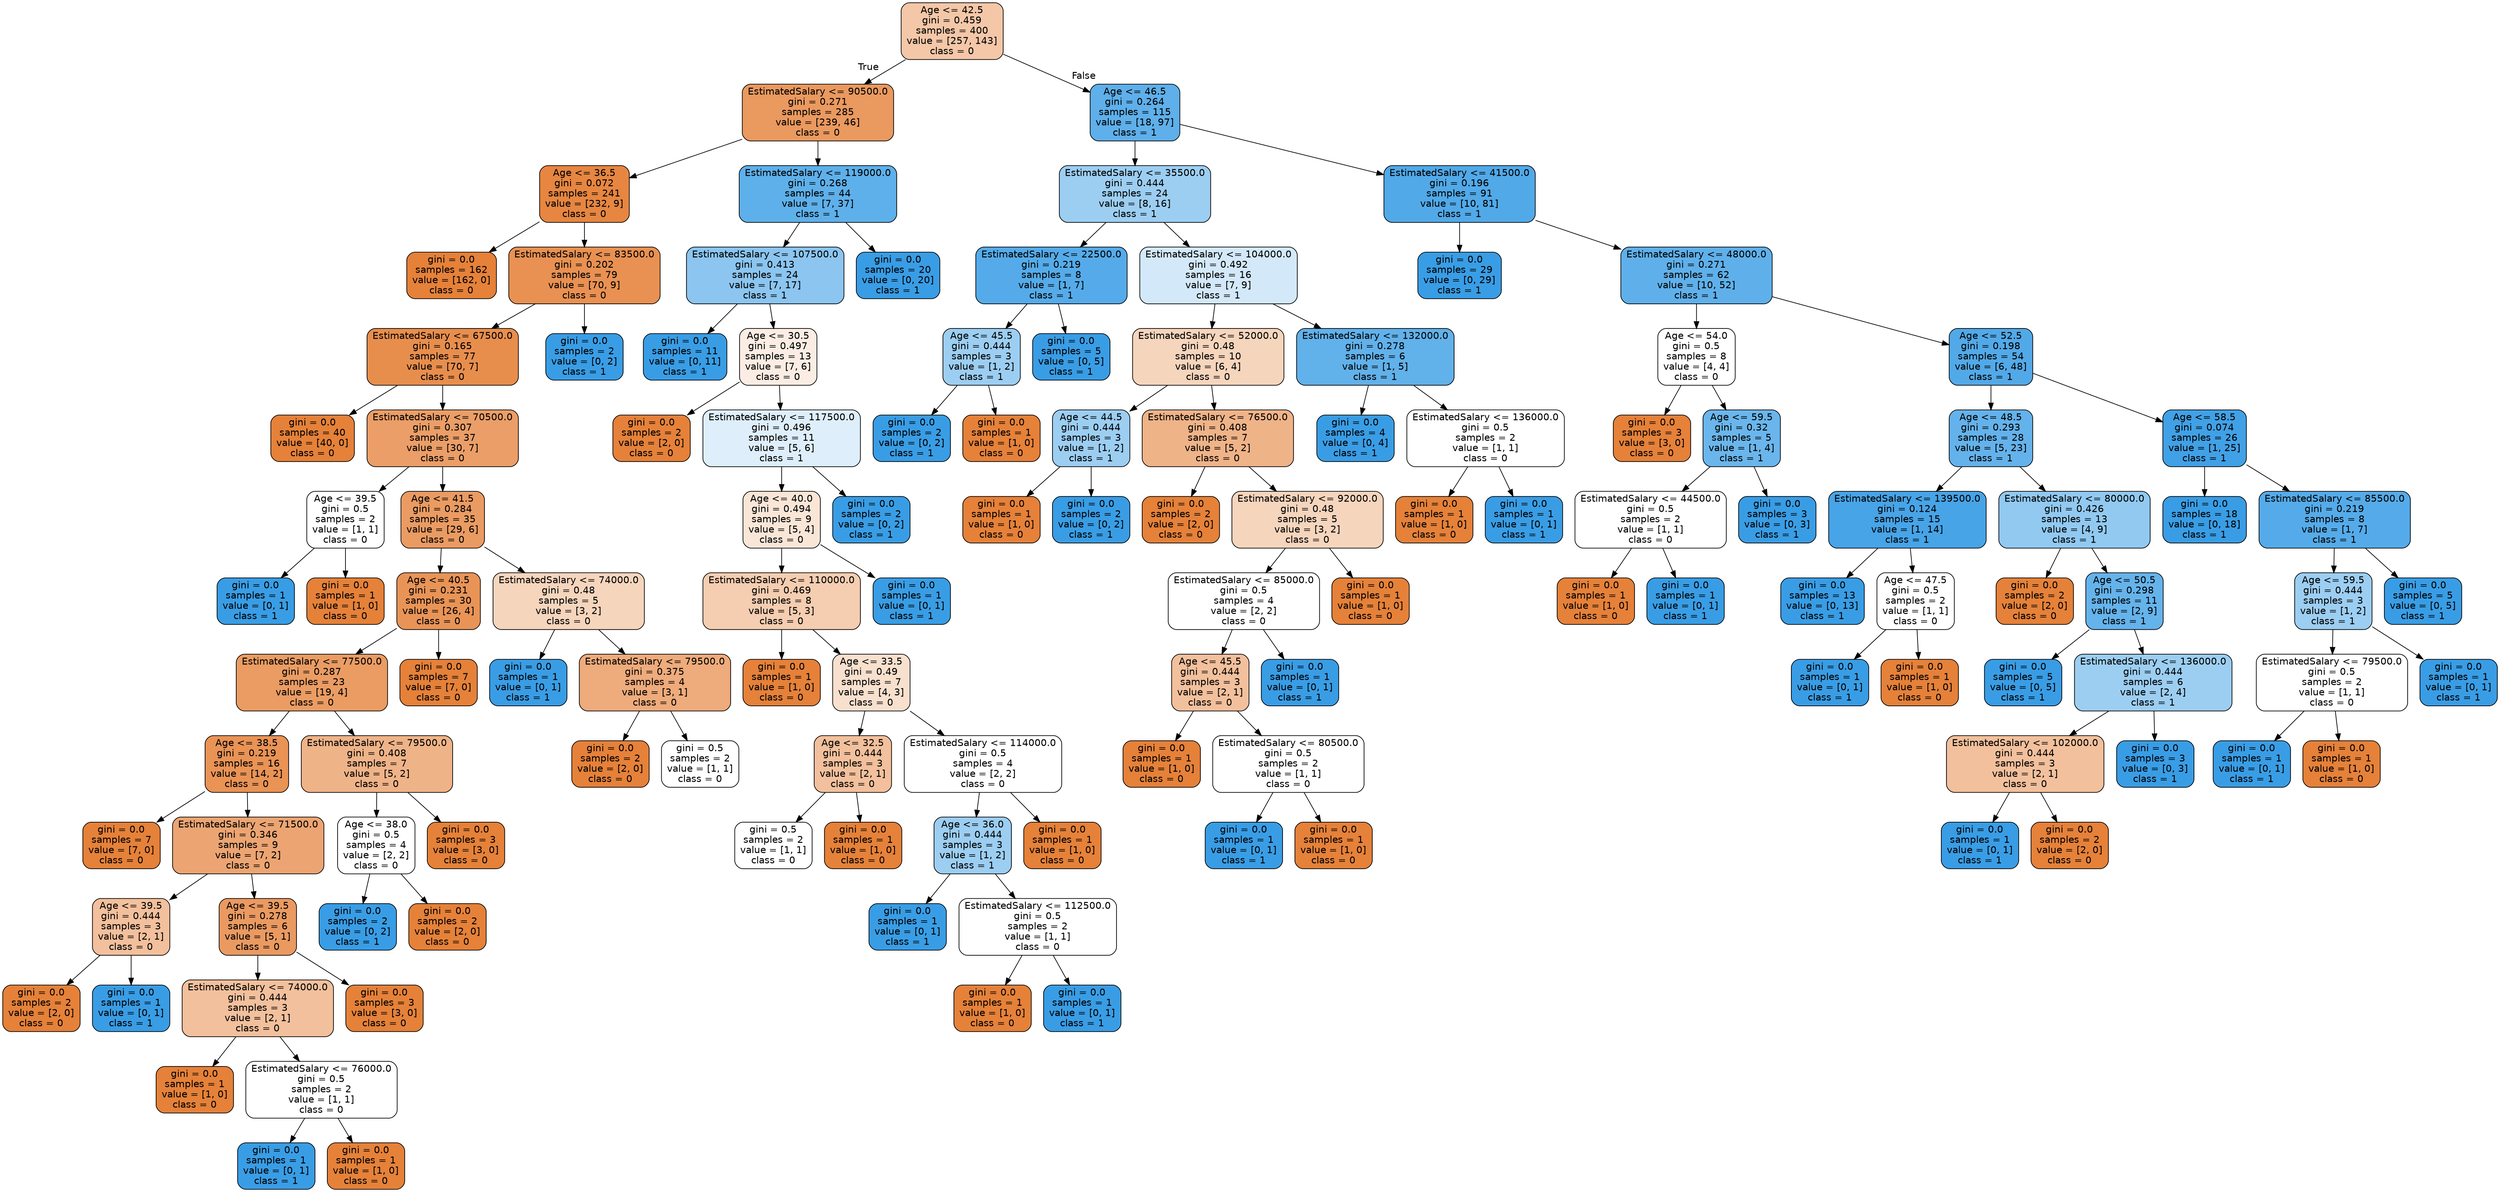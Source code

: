 digraph Tree {
node [shape=box, style="filled, rounded", color="black", fontname="helvetica"] ;
edge [fontname="helvetica"] ;
0 [label="Age <= 42.5\ngini = 0.459\nsamples = 400\nvalue = [257, 143]\nclass = 0", fillcolor="#f3c7a7"] ;
1 [label="EstimatedSalary <= 90500.0\ngini = 0.271\nsamples = 285\nvalue = [239, 46]\nclass = 0", fillcolor="#ea995f"] ;
0 -> 1 [labeldistance=2.5, labelangle=45, headlabel="True"] ;
2 [label="Age <= 36.5\ngini = 0.072\nsamples = 241\nvalue = [232, 9]\nclass = 0", fillcolor="#e68641"] ;
1 -> 2 ;
3 [label="gini = 0.0\nsamples = 162\nvalue = [162, 0]\nclass = 0", fillcolor="#e58139"] ;
2 -> 3 ;
4 [label="EstimatedSalary <= 83500.0\ngini = 0.202\nsamples = 79\nvalue = [70, 9]\nclass = 0", fillcolor="#e89152"] ;
2 -> 4 ;
5 [label="EstimatedSalary <= 67500.0\ngini = 0.165\nsamples = 77\nvalue = [70, 7]\nclass = 0", fillcolor="#e88e4d"] ;
4 -> 5 ;
6 [label="gini = 0.0\nsamples = 40\nvalue = [40, 0]\nclass = 0", fillcolor="#e58139"] ;
5 -> 6 ;
7 [label="EstimatedSalary <= 70500.0\ngini = 0.307\nsamples = 37\nvalue = [30, 7]\nclass = 0", fillcolor="#eb9e67"] ;
5 -> 7 ;
8 [label="Age <= 39.5\ngini = 0.5\nsamples = 2\nvalue = [1, 1]\nclass = 0", fillcolor="#ffffff"] ;
7 -> 8 ;
9 [label="gini = 0.0\nsamples = 1\nvalue = [0, 1]\nclass = 1", fillcolor="#399de5"] ;
8 -> 9 ;
10 [label="gini = 0.0\nsamples = 1\nvalue = [1, 0]\nclass = 0", fillcolor="#e58139"] ;
8 -> 10 ;
11 [label="Age <= 41.5\ngini = 0.284\nsamples = 35\nvalue = [29, 6]\nclass = 0", fillcolor="#ea9b62"] ;
7 -> 11 ;
12 [label="Age <= 40.5\ngini = 0.231\nsamples = 30\nvalue = [26, 4]\nclass = 0", fillcolor="#e99457"] ;
11 -> 12 ;
13 [label="EstimatedSalary <= 77500.0\ngini = 0.287\nsamples = 23\nvalue = [19, 4]\nclass = 0", fillcolor="#ea9c63"] ;
12 -> 13 ;
14 [label="Age <= 38.5\ngini = 0.219\nsamples = 16\nvalue = [14, 2]\nclass = 0", fillcolor="#e99355"] ;
13 -> 14 ;
15 [label="gini = 0.0\nsamples = 7\nvalue = [7, 0]\nclass = 0", fillcolor="#e58139"] ;
14 -> 15 ;
16 [label="EstimatedSalary <= 71500.0\ngini = 0.346\nsamples = 9\nvalue = [7, 2]\nclass = 0", fillcolor="#eca572"] ;
14 -> 16 ;
17 [label="Age <= 39.5\ngini = 0.444\nsamples = 3\nvalue = [2, 1]\nclass = 0", fillcolor="#f2c09c"] ;
16 -> 17 ;
18 [label="gini = 0.0\nsamples = 2\nvalue = [2, 0]\nclass = 0", fillcolor="#e58139"] ;
17 -> 18 ;
19 [label="gini = 0.0\nsamples = 1\nvalue = [0, 1]\nclass = 1", fillcolor="#399de5"] ;
17 -> 19 ;
20 [label="Age <= 39.5\ngini = 0.278\nsamples = 6\nvalue = [5, 1]\nclass = 0", fillcolor="#ea9a61"] ;
16 -> 20 ;
21 [label="EstimatedSalary <= 74000.0\ngini = 0.444\nsamples = 3\nvalue = [2, 1]\nclass = 0", fillcolor="#f2c09c"] ;
20 -> 21 ;
22 [label="gini = 0.0\nsamples = 1\nvalue = [1, 0]\nclass = 0", fillcolor="#e58139"] ;
21 -> 22 ;
23 [label="EstimatedSalary <= 76000.0\ngini = 0.5\nsamples = 2\nvalue = [1, 1]\nclass = 0", fillcolor="#ffffff"] ;
21 -> 23 ;
24 [label="gini = 0.0\nsamples = 1\nvalue = [0, 1]\nclass = 1", fillcolor="#399de5"] ;
23 -> 24 ;
25 [label="gini = 0.0\nsamples = 1\nvalue = [1, 0]\nclass = 0", fillcolor="#e58139"] ;
23 -> 25 ;
26 [label="gini = 0.0\nsamples = 3\nvalue = [3, 0]\nclass = 0", fillcolor="#e58139"] ;
20 -> 26 ;
27 [label="EstimatedSalary <= 79500.0\ngini = 0.408\nsamples = 7\nvalue = [5, 2]\nclass = 0", fillcolor="#efb388"] ;
13 -> 27 ;
28 [label="Age <= 38.0\ngini = 0.5\nsamples = 4\nvalue = [2, 2]\nclass = 0", fillcolor="#ffffff"] ;
27 -> 28 ;
29 [label="gini = 0.0\nsamples = 2\nvalue = [0, 2]\nclass = 1", fillcolor="#399de5"] ;
28 -> 29 ;
30 [label="gini = 0.0\nsamples = 2\nvalue = [2, 0]\nclass = 0", fillcolor="#e58139"] ;
28 -> 30 ;
31 [label="gini = 0.0\nsamples = 3\nvalue = [3, 0]\nclass = 0", fillcolor="#e58139"] ;
27 -> 31 ;
32 [label="gini = 0.0\nsamples = 7\nvalue = [7, 0]\nclass = 0", fillcolor="#e58139"] ;
12 -> 32 ;
33 [label="EstimatedSalary <= 74000.0\ngini = 0.48\nsamples = 5\nvalue = [3, 2]\nclass = 0", fillcolor="#f6d5bd"] ;
11 -> 33 ;
34 [label="gini = 0.0\nsamples = 1\nvalue = [0, 1]\nclass = 1", fillcolor="#399de5"] ;
33 -> 34 ;
35 [label="EstimatedSalary <= 79500.0\ngini = 0.375\nsamples = 4\nvalue = [3, 1]\nclass = 0", fillcolor="#eeab7b"] ;
33 -> 35 ;
36 [label="gini = 0.0\nsamples = 2\nvalue = [2, 0]\nclass = 0", fillcolor="#e58139"] ;
35 -> 36 ;
37 [label="gini = 0.5\nsamples = 2\nvalue = [1, 1]\nclass = 0", fillcolor="#ffffff"] ;
35 -> 37 ;
38 [label="gini = 0.0\nsamples = 2\nvalue = [0, 2]\nclass = 1", fillcolor="#399de5"] ;
4 -> 38 ;
39 [label="EstimatedSalary <= 119000.0\ngini = 0.268\nsamples = 44\nvalue = [7, 37]\nclass = 1", fillcolor="#5eb0ea"] ;
1 -> 39 ;
40 [label="EstimatedSalary <= 107500.0\ngini = 0.413\nsamples = 24\nvalue = [7, 17]\nclass = 1", fillcolor="#8bc5f0"] ;
39 -> 40 ;
41 [label="gini = 0.0\nsamples = 11\nvalue = [0, 11]\nclass = 1", fillcolor="#399de5"] ;
40 -> 41 ;
42 [label="Age <= 30.5\ngini = 0.497\nsamples = 13\nvalue = [7, 6]\nclass = 0", fillcolor="#fbede3"] ;
40 -> 42 ;
43 [label="gini = 0.0\nsamples = 2\nvalue = [2, 0]\nclass = 0", fillcolor="#e58139"] ;
42 -> 43 ;
44 [label="EstimatedSalary <= 117500.0\ngini = 0.496\nsamples = 11\nvalue = [5, 6]\nclass = 1", fillcolor="#deeffb"] ;
42 -> 44 ;
45 [label="Age <= 40.0\ngini = 0.494\nsamples = 9\nvalue = [5, 4]\nclass = 0", fillcolor="#fae6d7"] ;
44 -> 45 ;
46 [label="EstimatedSalary <= 110000.0\ngini = 0.469\nsamples = 8\nvalue = [5, 3]\nclass = 0", fillcolor="#f5cdb0"] ;
45 -> 46 ;
47 [label="gini = 0.0\nsamples = 1\nvalue = [1, 0]\nclass = 0", fillcolor="#e58139"] ;
46 -> 47 ;
48 [label="Age <= 33.5\ngini = 0.49\nsamples = 7\nvalue = [4, 3]\nclass = 0", fillcolor="#f8e0ce"] ;
46 -> 48 ;
49 [label="Age <= 32.5\ngini = 0.444\nsamples = 3\nvalue = [2, 1]\nclass = 0", fillcolor="#f2c09c"] ;
48 -> 49 ;
50 [label="gini = 0.5\nsamples = 2\nvalue = [1, 1]\nclass = 0", fillcolor="#ffffff"] ;
49 -> 50 ;
51 [label="gini = 0.0\nsamples = 1\nvalue = [1, 0]\nclass = 0", fillcolor="#e58139"] ;
49 -> 51 ;
52 [label="EstimatedSalary <= 114000.0\ngini = 0.5\nsamples = 4\nvalue = [2, 2]\nclass = 0", fillcolor="#ffffff"] ;
48 -> 52 ;
53 [label="Age <= 36.0\ngini = 0.444\nsamples = 3\nvalue = [1, 2]\nclass = 1", fillcolor="#9ccef2"] ;
52 -> 53 ;
54 [label="gini = 0.0\nsamples = 1\nvalue = [0, 1]\nclass = 1", fillcolor="#399de5"] ;
53 -> 54 ;
55 [label="EstimatedSalary <= 112500.0\ngini = 0.5\nsamples = 2\nvalue = [1, 1]\nclass = 0", fillcolor="#ffffff"] ;
53 -> 55 ;
56 [label="gini = 0.0\nsamples = 1\nvalue = [1, 0]\nclass = 0", fillcolor="#e58139"] ;
55 -> 56 ;
57 [label="gini = 0.0\nsamples = 1\nvalue = [0, 1]\nclass = 1", fillcolor="#399de5"] ;
55 -> 57 ;
58 [label="gini = 0.0\nsamples = 1\nvalue = [1, 0]\nclass = 0", fillcolor="#e58139"] ;
52 -> 58 ;
59 [label="gini = 0.0\nsamples = 1\nvalue = [0, 1]\nclass = 1", fillcolor="#399de5"] ;
45 -> 59 ;
60 [label="gini = 0.0\nsamples = 2\nvalue = [0, 2]\nclass = 1", fillcolor="#399de5"] ;
44 -> 60 ;
61 [label="gini = 0.0\nsamples = 20\nvalue = [0, 20]\nclass = 1", fillcolor="#399de5"] ;
39 -> 61 ;
62 [label="Age <= 46.5\ngini = 0.264\nsamples = 115\nvalue = [18, 97]\nclass = 1", fillcolor="#5eafea"] ;
0 -> 62 [labeldistance=2.5, labelangle=-45, headlabel="False"] ;
63 [label="EstimatedSalary <= 35500.0\ngini = 0.444\nsamples = 24\nvalue = [8, 16]\nclass = 1", fillcolor="#9ccef2"] ;
62 -> 63 ;
64 [label="EstimatedSalary <= 22500.0\ngini = 0.219\nsamples = 8\nvalue = [1, 7]\nclass = 1", fillcolor="#55abe9"] ;
63 -> 64 ;
65 [label="Age <= 45.5\ngini = 0.444\nsamples = 3\nvalue = [1, 2]\nclass = 1", fillcolor="#9ccef2"] ;
64 -> 65 ;
66 [label="gini = 0.0\nsamples = 2\nvalue = [0, 2]\nclass = 1", fillcolor="#399de5"] ;
65 -> 66 ;
67 [label="gini = 0.0\nsamples = 1\nvalue = [1, 0]\nclass = 0", fillcolor="#e58139"] ;
65 -> 67 ;
68 [label="gini = 0.0\nsamples = 5\nvalue = [0, 5]\nclass = 1", fillcolor="#399de5"] ;
64 -> 68 ;
69 [label="EstimatedSalary <= 104000.0\ngini = 0.492\nsamples = 16\nvalue = [7, 9]\nclass = 1", fillcolor="#d3e9f9"] ;
63 -> 69 ;
70 [label="EstimatedSalary <= 52000.0\ngini = 0.48\nsamples = 10\nvalue = [6, 4]\nclass = 0", fillcolor="#f6d5bd"] ;
69 -> 70 ;
71 [label="Age <= 44.5\ngini = 0.444\nsamples = 3\nvalue = [1, 2]\nclass = 1", fillcolor="#9ccef2"] ;
70 -> 71 ;
72 [label="gini = 0.0\nsamples = 1\nvalue = [1, 0]\nclass = 0", fillcolor="#e58139"] ;
71 -> 72 ;
73 [label="gini = 0.0\nsamples = 2\nvalue = [0, 2]\nclass = 1", fillcolor="#399de5"] ;
71 -> 73 ;
74 [label="EstimatedSalary <= 76500.0\ngini = 0.408\nsamples = 7\nvalue = [5, 2]\nclass = 0", fillcolor="#efb388"] ;
70 -> 74 ;
75 [label="gini = 0.0\nsamples = 2\nvalue = [2, 0]\nclass = 0", fillcolor="#e58139"] ;
74 -> 75 ;
76 [label="EstimatedSalary <= 92000.0\ngini = 0.48\nsamples = 5\nvalue = [3, 2]\nclass = 0", fillcolor="#f6d5bd"] ;
74 -> 76 ;
77 [label="EstimatedSalary <= 85000.0\ngini = 0.5\nsamples = 4\nvalue = [2, 2]\nclass = 0", fillcolor="#ffffff"] ;
76 -> 77 ;
78 [label="Age <= 45.5\ngini = 0.444\nsamples = 3\nvalue = [2, 1]\nclass = 0", fillcolor="#f2c09c"] ;
77 -> 78 ;
79 [label="gini = 0.0\nsamples = 1\nvalue = [1, 0]\nclass = 0", fillcolor="#e58139"] ;
78 -> 79 ;
80 [label="EstimatedSalary <= 80500.0\ngini = 0.5\nsamples = 2\nvalue = [1, 1]\nclass = 0", fillcolor="#ffffff"] ;
78 -> 80 ;
81 [label="gini = 0.0\nsamples = 1\nvalue = [0, 1]\nclass = 1", fillcolor="#399de5"] ;
80 -> 81 ;
82 [label="gini = 0.0\nsamples = 1\nvalue = [1, 0]\nclass = 0", fillcolor="#e58139"] ;
80 -> 82 ;
83 [label="gini = 0.0\nsamples = 1\nvalue = [0, 1]\nclass = 1", fillcolor="#399de5"] ;
77 -> 83 ;
84 [label="gini = 0.0\nsamples = 1\nvalue = [1, 0]\nclass = 0", fillcolor="#e58139"] ;
76 -> 84 ;
85 [label="EstimatedSalary <= 132000.0\ngini = 0.278\nsamples = 6\nvalue = [1, 5]\nclass = 1", fillcolor="#61b1ea"] ;
69 -> 85 ;
86 [label="gini = 0.0\nsamples = 4\nvalue = [0, 4]\nclass = 1", fillcolor="#399de5"] ;
85 -> 86 ;
87 [label="EstimatedSalary <= 136000.0\ngini = 0.5\nsamples = 2\nvalue = [1, 1]\nclass = 0", fillcolor="#ffffff"] ;
85 -> 87 ;
88 [label="gini = 0.0\nsamples = 1\nvalue = [1, 0]\nclass = 0", fillcolor="#e58139"] ;
87 -> 88 ;
89 [label="gini = 0.0\nsamples = 1\nvalue = [0, 1]\nclass = 1", fillcolor="#399de5"] ;
87 -> 89 ;
90 [label="EstimatedSalary <= 41500.0\ngini = 0.196\nsamples = 91\nvalue = [10, 81]\nclass = 1", fillcolor="#51a9e8"] ;
62 -> 90 ;
91 [label="gini = 0.0\nsamples = 29\nvalue = [0, 29]\nclass = 1", fillcolor="#399de5"] ;
90 -> 91 ;
92 [label="EstimatedSalary <= 48000.0\ngini = 0.271\nsamples = 62\nvalue = [10, 52]\nclass = 1", fillcolor="#5fb0ea"] ;
90 -> 92 ;
93 [label="Age <= 54.0\ngini = 0.5\nsamples = 8\nvalue = [4, 4]\nclass = 0", fillcolor="#ffffff"] ;
92 -> 93 ;
94 [label="gini = 0.0\nsamples = 3\nvalue = [3, 0]\nclass = 0", fillcolor="#e58139"] ;
93 -> 94 ;
95 [label="Age <= 59.5\ngini = 0.32\nsamples = 5\nvalue = [1, 4]\nclass = 1", fillcolor="#6ab6ec"] ;
93 -> 95 ;
96 [label="EstimatedSalary <= 44500.0\ngini = 0.5\nsamples = 2\nvalue = [1, 1]\nclass = 0", fillcolor="#ffffff"] ;
95 -> 96 ;
97 [label="gini = 0.0\nsamples = 1\nvalue = [1, 0]\nclass = 0", fillcolor="#e58139"] ;
96 -> 97 ;
98 [label="gini = 0.0\nsamples = 1\nvalue = [0, 1]\nclass = 1", fillcolor="#399de5"] ;
96 -> 98 ;
99 [label="gini = 0.0\nsamples = 3\nvalue = [0, 3]\nclass = 1", fillcolor="#399de5"] ;
95 -> 99 ;
100 [label="Age <= 52.5\ngini = 0.198\nsamples = 54\nvalue = [6, 48]\nclass = 1", fillcolor="#52a9e8"] ;
92 -> 100 ;
101 [label="Age <= 48.5\ngini = 0.293\nsamples = 28\nvalue = [5, 23]\nclass = 1", fillcolor="#64b2eb"] ;
100 -> 101 ;
102 [label="EstimatedSalary <= 139500.0\ngini = 0.124\nsamples = 15\nvalue = [1, 14]\nclass = 1", fillcolor="#47a4e7"] ;
101 -> 102 ;
103 [label="gini = 0.0\nsamples = 13\nvalue = [0, 13]\nclass = 1", fillcolor="#399de5"] ;
102 -> 103 ;
104 [label="Age <= 47.5\ngini = 0.5\nsamples = 2\nvalue = [1, 1]\nclass = 0", fillcolor="#ffffff"] ;
102 -> 104 ;
105 [label="gini = 0.0\nsamples = 1\nvalue = [0, 1]\nclass = 1", fillcolor="#399de5"] ;
104 -> 105 ;
106 [label="gini = 0.0\nsamples = 1\nvalue = [1, 0]\nclass = 0", fillcolor="#e58139"] ;
104 -> 106 ;
107 [label="EstimatedSalary <= 80000.0\ngini = 0.426\nsamples = 13\nvalue = [4, 9]\nclass = 1", fillcolor="#91c9f1"] ;
101 -> 107 ;
108 [label="gini = 0.0\nsamples = 2\nvalue = [2, 0]\nclass = 0", fillcolor="#e58139"] ;
107 -> 108 ;
109 [label="Age <= 50.5\ngini = 0.298\nsamples = 11\nvalue = [2, 9]\nclass = 1", fillcolor="#65b3eb"] ;
107 -> 109 ;
110 [label="gini = 0.0\nsamples = 5\nvalue = [0, 5]\nclass = 1", fillcolor="#399de5"] ;
109 -> 110 ;
111 [label="EstimatedSalary <= 136000.0\ngini = 0.444\nsamples = 6\nvalue = [2, 4]\nclass = 1", fillcolor="#9ccef2"] ;
109 -> 111 ;
112 [label="EstimatedSalary <= 102000.0\ngini = 0.444\nsamples = 3\nvalue = [2, 1]\nclass = 0", fillcolor="#f2c09c"] ;
111 -> 112 ;
113 [label="gini = 0.0\nsamples = 1\nvalue = [0, 1]\nclass = 1", fillcolor="#399de5"] ;
112 -> 113 ;
114 [label="gini = 0.0\nsamples = 2\nvalue = [2, 0]\nclass = 0", fillcolor="#e58139"] ;
112 -> 114 ;
115 [label="gini = 0.0\nsamples = 3\nvalue = [0, 3]\nclass = 1", fillcolor="#399de5"] ;
111 -> 115 ;
116 [label="Age <= 58.5\ngini = 0.074\nsamples = 26\nvalue = [1, 25]\nclass = 1", fillcolor="#41a1e6"] ;
100 -> 116 ;
117 [label="gini = 0.0\nsamples = 18\nvalue = [0, 18]\nclass = 1", fillcolor="#399de5"] ;
116 -> 117 ;
118 [label="EstimatedSalary <= 85500.0\ngini = 0.219\nsamples = 8\nvalue = [1, 7]\nclass = 1", fillcolor="#55abe9"] ;
116 -> 118 ;
119 [label="Age <= 59.5\ngini = 0.444\nsamples = 3\nvalue = [1, 2]\nclass = 1", fillcolor="#9ccef2"] ;
118 -> 119 ;
120 [label="EstimatedSalary <= 79500.0\ngini = 0.5\nsamples = 2\nvalue = [1, 1]\nclass = 0", fillcolor="#ffffff"] ;
119 -> 120 ;
121 [label="gini = 0.0\nsamples = 1\nvalue = [0, 1]\nclass = 1", fillcolor="#399de5"] ;
120 -> 121 ;
122 [label="gini = 0.0\nsamples = 1\nvalue = [1, 0]\nclass = 0", fillcolor="#e58139"] ;
120 -> 122 ;
123 [label="gini = 0.0\nsamples = 1\nvalue = [0, 1]\nclass = 1", fillcolor="#399de5"] ;
119 -> 123 ;
124 [label="gini = 0.0\nsamples = 5\nvalue = [0, 5]\nclass = 1", fillcolor="#399de5"] ;
118 -> 124 ;
}